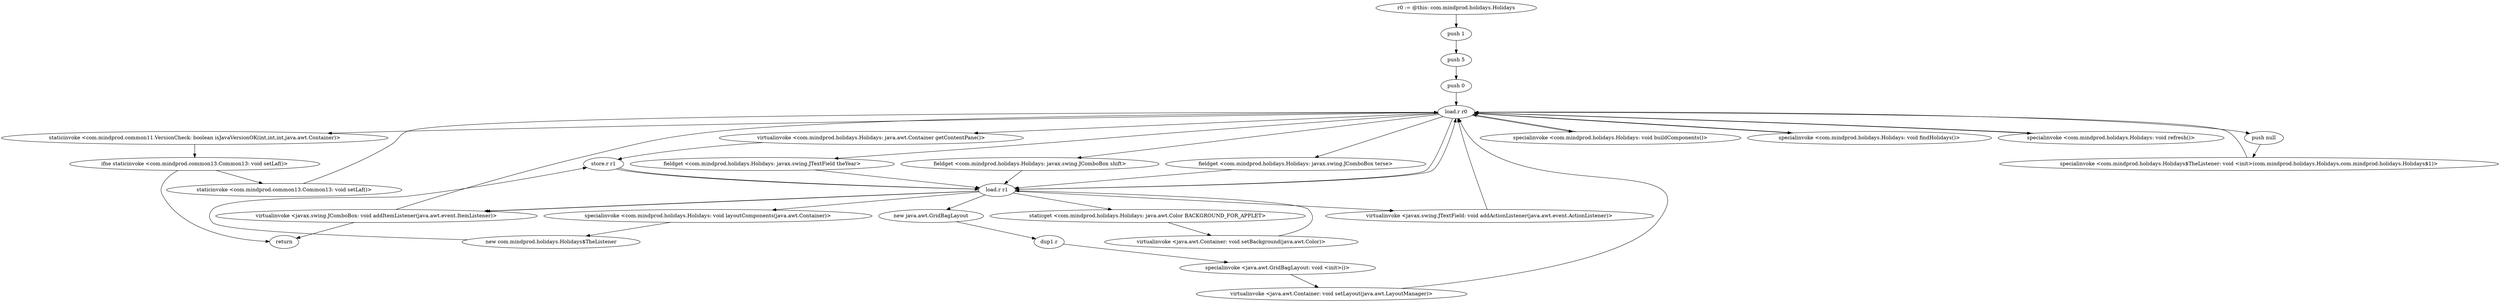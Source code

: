 digraph "" {
    "r0 := @this: com.mindprod.holidays.Holidays"
    "push 1"
    "r0 := @this: com.mindprod.holidays.Holidays"->"push 1";
    "push 5"
    "push 1"->"push 5";
    "push 0"
    "push 5"->"push 0";
    "load.r r0"
    "push 0"->"load.r r0";
    "staticinvoke <com.mindprod.common11.VersionCheck: boolean isJavaVersionOK(int,int,int,java.awt.Container)>"
    "load.r r0"->"staticinvoke <com.mindprod.common11.VersionCheck: boolean isJavaVersionOK(int,int,int,java.awt.Container)>";
    "ifne staticinvoke <com.mindprod.common13.Common13: void setLaf()>"
    "staticinvoke <com.mindprod.common11.VersionCheck: boolean isJavaVersionOK(int,int,int,java.awt.Container)>"->"ifne staticinvoke <com.mindprod.common13.Common13: void setLaf()>";
    "return"
    "ifne staticinvoke <com.mindprod.common13.Common13: void setLaf()>"->"return";
    "staticinvoke <com.mindprod.common13.Common13: void setLaf()>"
    "ifne staticinvoke <com.mindprod.common13.Common13: void setLaf()>"->"staticinvoke <com.mindprod.common13.Common13: void setLaf()>";
    "staticinvoke <com.mindprod.common13.Common13: void setLaf()>"->"load.r r0";
    "virtualinvoke <com.mindprod.holidays.Holidays: java.awt.Container getContentPane()>"
    "load.r r0"->"virtualinvoke <com.mindprod.holidays.Holidays: java.awt.Container getContentPane()>";
    "store.r r1"
    "virtualinvoke <com.mindprod.holidays.Holidays: java.awt.Container getContentPane()>"->"store.r r1";
    "load.r r1"
    "store.r r1"->"load.r r1";
    "staticget <com.mindprod.holidays.Holidays: java.awt.Color BACKGROUND_FOR_APPLET>"
    "load.r r1"->"staticget <com.mindprod.holidays.Holidays: java.awt.Color BACKGROUND_FOR_APPLET>";
    "virtualinvoke <java.awt.Container: void setBackground(java.awt.Color)>"
    "staticget <com.mindprod.holidays.Holidays: java.awt.Color BACKGROUND_FOR_APPLET>"->"virtualinvoke <java.awt.Container: void setBackground(java.awt.Color)>";
    "virtualinvoke <java.awt.Container: void setBackground(java.awt.Color)>"->"load.r r1";
    "new java.awt.GridBagLayout"
    "load.r r1"->"new java.awt.GridBagLayout";
    "dup1.r"
    "new java.awt.GridBagLayout"->"dup1.r";
    "specialinvoke <java.awt.GridBagLayout: void <init>()>"
    "dup1.r"->"specialinvoke <java.awt.GridBagLayout: void <init>()>";
    "virtualinvoke <java.awt.Container: void setLayout(java.awt.LayoutManager)>"
    "specialinvoke <java.awt.GridBagLayout: void <init>()>"->"virtualinvoke <java.awt.Container: void setLayout(java.awt.LayoutManager)>";
    "virtualinvoke <java.awt.Container: void setLayout(java.awt.LayoutManager)>"->"load.r r0";
    "specialinvoke <com.mindprod.holidays.Holidays: void buildComponents()>"
    "load.r r0"->"specialinvoke <com.mindprod.holidays.Holidays: void buildComponents()>";
    "specialinvoke <com.mindprod.holidays.Holidays: void buildComponents()>"->"load.r r0";
    "specialinvoke <com.mindprod.holidays.Holidays: void findHolidays()>"
    "load.r r0"->"specialinvoke <com.mindprod.holidays.Holidays: void findHolidays()>";
    "specialinvoke <com.mindprod.holidays.Holidays: void findHolidays()>"->"load.r r0";
    "specialinvoke <com.mindprod.holidays.Holidays: void refresh()>"
    "load.r r0"->"specialinvoke <com.mindprod.holidays.Holidays: void refresh()>";
    "specialinvoke <com.mindprod.holidays.Holidays: void refresh()>"->"load.r r0";
    "load.r r0"->"load.r r1";
    "specialinvoke <com.mindprod.holidays.Holidays: void layoutComponents(java.awt.Container)>"
    "load.r r1"->"specialinvoke <com.mindprod.holidays.Holidays: void layoutComponents(java.awt.Container)>";
    "new com.mindprod.holidays.Holidays$TheListener"
    "specialinvoke <com.mindprod.holidays.Holidays: void layoutComponents(java.awt.Container)>"->"new com.mindprod.holidays.Holidays$TheListener";
    "new com.mindprod.holidays.Holidays$TheListener"->"store.r r1";
    "store.r r1"->"load.r r1";
    "load.r r1"->"load.r r0";
    "push null"
    "load.r r0"->"push null";
    "specialinvoke <com.mindprod.holidays.Holidays$TheListener: void <init>(com.mindprod.holidays.Holidays,com.mindprod.holidays.Holidays$1)>"
    "push null"->"specialinvoke <com.mindprod.holidays.Holidays$TheListener: void <init>(com.mindprod.holidays.Holidays,com.mindprod.holidays.Holidays$1)>";
    "specialinvoke <com.mindprod.holidays.Holidays$TheListener: void <init>(com.mindprod.holidays.Holidays,com.mindprod.holidays.Holidays$1)>"->"load.r r0";
    "fieldget <com.mindprod.holidays.Holidays: javax.swing.JTextField theYear>"
    "load.r r0"->"fieldget <com.mindprod.holidays.Holidays: javax.swing.JTextField theYear>";
    "fieldget <com.mindprod.holidays.Holidays: javax.swing.JTextField theYear>"->"load.r r1";
    "virtualinvoke <javax.swing.JTextField: void addActionListener(java.awt.event.ActionListener)>"
    "load.r r1"->"virtualinvoke <javax.swing.JTextField: void addActionListener(java.awt.event.ActionListener)>";
    "virtualinvoke <javax.swing.JTextField: void addActionListener(java.awt.event.ActionListener)>"->"load.r r0";
    "fieldget <com.mindprod.holidays.Holidays: javax.swing.JComboBox shift>"
    "load.r r0"->"fieldget <com.mindprod.holidays.Holidays: javax.swing.JComboBox shift>";
    "fieldget <com.mindprod.holidays.Holidays: javax.swing.JComboBox shift>"->"load.r r1";
    "virtualinvoke <javax.swing.JComboBox: void addItemListener(java.awt.event.ItemListener)>"
    "load.r r1"->"virtualinvoke <javax.swing.JComboBox: void addItemListener(java.awt.event.ItemListener)>";
    "virtualinvoke <javax.swing.JComboBox: void addItemListener(java.awt.event.ItemListener)>"->"load.r r0";
    "fieldget <com.mindprod.holidays.Holidays: javax.swing.JComboBox terse>"
    "load.r r0"->"fieldget <com.mindprod.holidays.Holidays: javax.swing.JComboBox terse>";
    "fieldget <com.mindprod.holidays.Holidays: javax.swing.JComboBox terse>"->"load.r r1";
    "load.r r1"->"virtualinvoke <javax.swing.JComboBox: void addItemListener(java.awt.event.ItemListener)>";
    "virtualinvoke <javax.swing.JComboBox: void addItemListener(java.awt.event.ItemListener)>"->"return";
}
